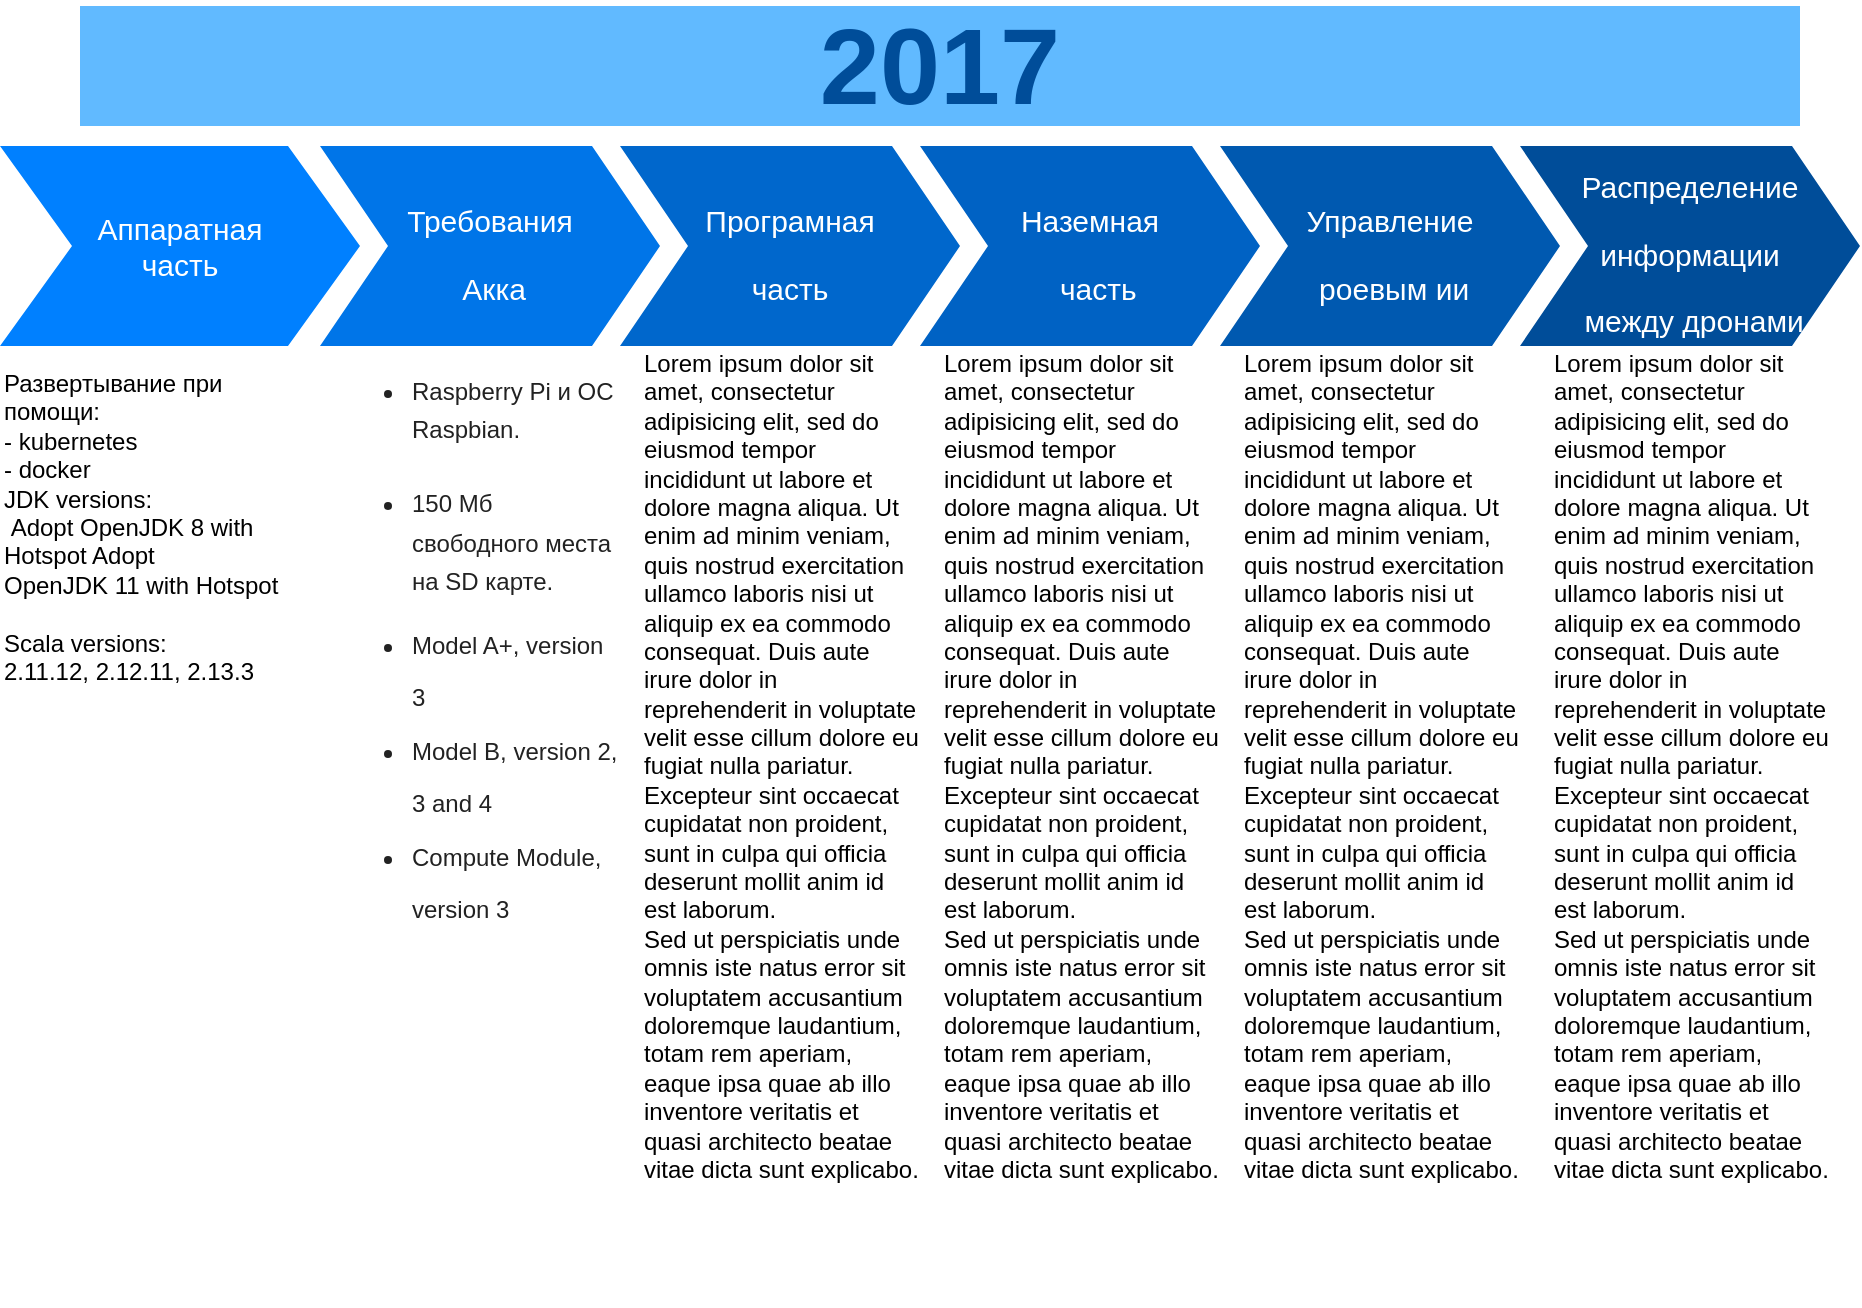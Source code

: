 <mxfile version="14.2.7" type="github">
  <diagram name="Page-1" id="d9b1e647-80fa-b4a2-5024-87a742678bcc">
    <mxGraphModel dx="1038" dy="491" grid="1" gridSize="10" guides="1" tooltips="1" connect="1" arrows="1" fold="1" page="1" pageScale="1" pageWidth="1100" pageHeight="850" background="#ffffff" math="0" shadow="0">
      <root>
        <mxCell id="0" />
        <mxCell id="1" parent="0" />
        <mxCell id="57fe6abec08f04cb-1" value="Аппаратная&lt;br style=&quot;font-size: 15px;&quot;&gt;часть" style="shape=step;whiteSpace=wrap;html=1;fontSize=15;fillColor=#0080FF;fontColor=#FFFFFF;strokeColor=none;" parent="1" vertex="1">
          <mxGeometry x="80" y="180" width="180" height="100" as="geometry" />
        </mxCell>
        <mxCell id="57fe6abec08f04cb-2" value="&lt;font style=&quot;font-size: 15px&quot;&gt;Требования&lt;br&gt;&amp;nbsp;Акка&lt;/font&gt;" style="shape=step;whiteSpace=wrap;html=1;fontSize=28;fillColor=#0075E8;fontColor=#FFFFFF;strokeColor=none;" parent="1" vertex="1">
          <mxGeometry x="240" y="180" width="170" height="100" as="geometry" />
        </mxCell>
        <mxCell id="57fe6abec08f04cb-3" value="&lt;font style=&quot;font-size: 15px&quot;&gt;Програмная &lt;br&gt;часть&lt;/font&gt;" style="shape=step;whiteSpace=wrap;html=1;fontSize=28;fillColor=#0067CC;fontColor=#FFFFFF;strokeColor=none;" parent="1" vertex="1">
          <mxGeometry x="390" y="180" width="170" height="100" as="geometry" />
        </mxCell>
        <mxCell id="57fe6abec08f04cb-4" value="&lt;span style=&quot;font-size: 15px&quot;&gt;Наземная&lt;br&gt;&amp;nbsp; часть&lt;/span&gt;" style="shape=step;whiteSpace=wrap;html=1;fontSize=28;fillColor=#0062C4;fontColor=#FFFFFF;strokeColor=none;" parent="1" vertex="1">
          <mxGeometry x="540" y="180" width="170" height="100" as="geometry" />
        </mxCell>
        <mxCell id="57fe6abec08f04cb-5" value="&lt;font style=&quot;font-size: 15px&quot;&gt;Управление&lt;br&gt;&amp;nbsp;роевым ии&lt;/font&gt;" style="shape=step;whiteSpace=wrap;html=1;fontSize=28;fillColor=#0059B0;fontColor=#FFFFFF;strokeColor=none;" parent="1" vertex="1">
          <mxGeometry x="690" y="180" width="170" height="100" as="geometry" />
        </mxCell>
        <mxCell id="57fe6abec08f04cb-6" value="&lt;font style=&quot;font-size: 15px&quot;&gt;Распределение информации&lt;br&gt;&amp;nbsp;между дронами&lt;/font&gt;" style="shape=step;whiteSpace=wrap;html=1;fontSize=28;fillColor=#004D99;fontColor=#FFFFFF;strokeColor=none;" parent="1" vertex="1">
          <mxGeometry x="840" y="180" width="170" height="100" as="geometry" />
        </mxCell>
        <mxCell id="57fe6abec08f04cb-7" value="2017" style="text;html=1;strokeColor=none;fillColor=#61BAFF;align=center;verticalAlign=middle;whiteSpace=wrap;fontSize=54;fontStyle=1;fontColor=#004D99;" parent="1" vertex="1">
          <mxGeometry x="120" y="110" width="860" height="60" as="geometry" />
        </mxCell>
        <mxCell id="57fe6abec08f04cb-9" value="&lt;p&gt;&lt;/p&gt;&lt;ul style=&quot;margin: 0px 0px 0px 34px ; padding: 0px ; color: rgb(34 , 34 , 34) ; background-color: rgb(255 , 255 , 255)&quot;&gt;&lt;li style=&quot;padding: 0px 0px 9px ; line-height: 1.6&quot;&gt;&lt;font style=&quot;font-size: 12px&quot;&gt;Raspberry Pi и ОС Raspbian.&lt;/font&gt;&lt;/li&gt;&lt;/ul&gt;&lt;ul style=&quot;margin: 0px 0px 0px 34px ; padding: 0px ; color: rgb(34 , 34 , 34) ; background-color: rgb(255 , 255 , 255)&quot;&gt;&lt;li style=&quot;padding: 9px 0px ; line-height: 1.6&quot;&gt;&lt;font style=&quot;font-size: 12px&quot;&gt;150 Мб свободного места на SD карте.&lt;/font&gt;&lt;/li&gt;&lt;/ul&gt;&lt;ul style=&quot;margin: 0px 0px 0px 34px ; padding: 0px ; color: rgb(34 , 34 , 34) ; background-color: rgb(255 , 255 , 255)&quot;&gt;&lt;li style=&quot;line-height: 26.4px&quot;&gt;&lt;font style=&quot;font-size: 12px&quot;&gt;Model A+, version 3&lt;/font&gt;&lt;/li&gt;&lt;/ul&gt;&lt;ul style=&quot;margin: 0px 0px 0px 34px ; padding: 0px ; color: rgb(34 , 34 , 34) ; background-color: rgb(255 , 255 , 255)&quot;&gt;&lt;li style=&quot;line-height: 26.4px&quot;&gt;&lt;font style=&quot;font-size: 12px&quot;&gt;Model B, version 2, 3 and 4&lt;/font&gt;&lt;/li&gt;&lt;/ul&gt;&lt;ul style=&quot;margin: 0px 0px 0px 34px ; padding: 0px ; color: rgb(34 , 34 , 34) ; background-color: rgb(255 , 255 , 255)&quot;&gt;&lt;li style=&quot;line-height: 26.4px&quot;&gt;&lt;font style=&quot;font-size: 12px&quot;&gt;Compute Module, version 3&lt;/font&gt;&lt;/li&gt;&lt;/ul&gt;&lt;p&gt;&lt;/p&gt;" style="text;spacingTop=-5;fillColor=#ffffff;whiteSpace=wrap;html=1;align=left;fontSize=12;fontFamily=Helvetica;fillColor=none;strokeColor=none;" parent="1" vertex="1">
          <mxGeometry x="250" y="280" width="140" height="470" as="geometry" />
        </mxCell>
        <mxCell id="57fe6abec08f04cb-10" value="Lorem ipsum dolor sit amet, consectetur adipisicing elit, sed do eiusmod tempor incididunt ut labore et dolore magna aliqua. Ut enim ad minim veniam, quis nostrud exercitation ullamco laboris nisi ut aliquip ex ea commodo consequat. Duis aute irure dolor in reprehenderit in voluptate velit esse cillum dolore eu fugiat nulla pariatur. Excepteur sint occaecat cupidatat non proident, sunt in culpa qui officia deserunt mollit anim id est laborum.&lt;br&gt;Sed ut perspiciatis unde omnis iste natus error sit voluptatem accusantium doloremque laudantium, totam rem aperiam, eaque ipsa quae ab illo inventore veritatis et quasi architecto beatae vitae dicta sunt explicabo." style="text;spacingTop=-5;fillColor=#ffffff;whiteSpace=wrap;html=1;align=left;fontSize=12;fontFamily=Helvetica;fillColor=none;strokeColor=none;" parent="1" vertex="1">
          <mxGeometry x="400" y="280" width="140" height="470" as="geometry" />
        </mxCell>
        <mxCell id="57fe6abec08f04cb-11" value="Lorem ipsum dolor sit amet, consectetur adipisicing elit, sed do eiusmod tempor incididunt ut labore et dolore magna aliqua. Ut enim ad minim veniam, quis nostrud exercitation ullamco laboris nisi ut aliquip ex ea commodo consequat. Duis aute irure dolor in reprehenderit in voluptate velit esse cillum dolore eu fugiat nulla pariatur. Excepteur sint occaecat cupidatat non proident, sunt in culpa qui officia deserunt mollit anim id est laborum.&lt;br&gt;Sed ut perspiciatis unde omnis iste natus error sit voluptatem accusantium doloremque laudantium, totam rem aperiam, eaque ipsa quae ab illo inventore veritatis et quasi architecto beatae vitae dicta sunt explicabo." style="text;spacingTop=-5;fillColor=#ffffff;whiteSpace=wrap;html=1;align=left;fontSize=12;fontFamily=Helvetica;fillColor=none;strokeColor=none;" parent="1" vertex="1">
          <mxGeometry x="550" y="280" width="140" height="470" as="geometry" />
        </mxCell>
        <mxCell id="57fe6abec08f04cb-12" value="Lorem ipsum dolor sit amet, consectetur adipisicing elit, sed do eiusmod tempor incididunt ut labore et dolore magna aliqua. Ut enim ad minim veniam, quis nostrud exercitation ullamco laboris nisi ut aliquip ex ea commodo consequat. Duis aute irure dolor in reprehenderit in voluptate velit esse cillum dolore eu fugiat nulla pariatur. Excepteur sint occaecat cupidatat non proident, sunt in culpa qui officia deserunt mollit anim id est laborum.&lt;br&gt;Sed ut perspiciatis unde omnis iste natus error sit voluptatem accusantium doloremque laudantium, totam rem aperiam, eaque ipsa quae ab illo inventore veritatis et quasi architecto beatae vitae dicta sunt explicabo." style="text;spacingTop=-5;fillColor=#ffffff;whiteSpace=wrap;html=1;align=left;fontSize=12;fontFamily=Helvetica;fillColor=none;strokeColor=none;" parent="1" vertex="1">
          <mxGeometry x="700" y="280" width="140" height="470" as="geometry" />
        </mxCell>
        <mxCell id="57fe6abec08f04cb-13" value="Lorem ipsum dolor sit amet, consectetur adipisicing elit, sed do eiusmod tempor incididunt ut labore et dolore magna aliqua. Ut enim ad minim veniam, quis nostrud exercitation ullamco laboris nisi ut aliquip ex ea commodo consequat. Duis aute irure dolor in reprehenderit in voluptate velit esse cillum dolore eu fugiat nulla pariatur. Excepteur sint occaecat cupidatat non proident, sunt in culpa qui officia deserunt mollit anim id est laborum.&lt;br&gt;Sed ut perspiciatis unde omnis iste natus error sit voluptatem accusantium doloremque laudantium, totam rem aperiam, eaque ipsa quae ab illo inventore veritatis et quasi architecto beatae vitae dicta sunt explicabo." style="text;spacingTop=-5;fillColor=#ffffff;whiteSpace=wrap;html=1;align=left;fontSize=12;fontFamily=Helvetica;fillColor=none;strokeColor=none;" parent="1" vertex="1">
          <mxGeometry x="855" y="280" width="140" height="470" as="geometry" />
        </mxCell>
        <mxCell id="curWluK3fe-LqhDNttS5-2" value="Развертывание при помощи:&amp;nbsp;&lt;br&gt;- kubernetes&lt;br&gt;- docker&lt;br&gt;JDK versions:&lt;br&gt;&amp;nbsp;Adopt OpenJDK 8 with Hotspot Adopt &lt;br&gt;OpenJDK 11 with Hotspot&lt;br&gt;&lt;br&gt;Scala versions:&amp;nbsp;&lt;br&gt;2.11.12, 2.12.11, 2.13.3" style="text;spacingTop=-5;fillColor=#ffffff;whiteSpace=wrap;html=1;align=left;fontSize=12;fontFamily=Helvetica;fillColor=none;strokeColor=none;" vertex="1" parent="1">
          <mxGeometry x="80" y="290" width="160" height="470" as="geometry" />
        </mxCell>
      </root>
    </mxGraphModel>
  </diagram>
</mxfile>
